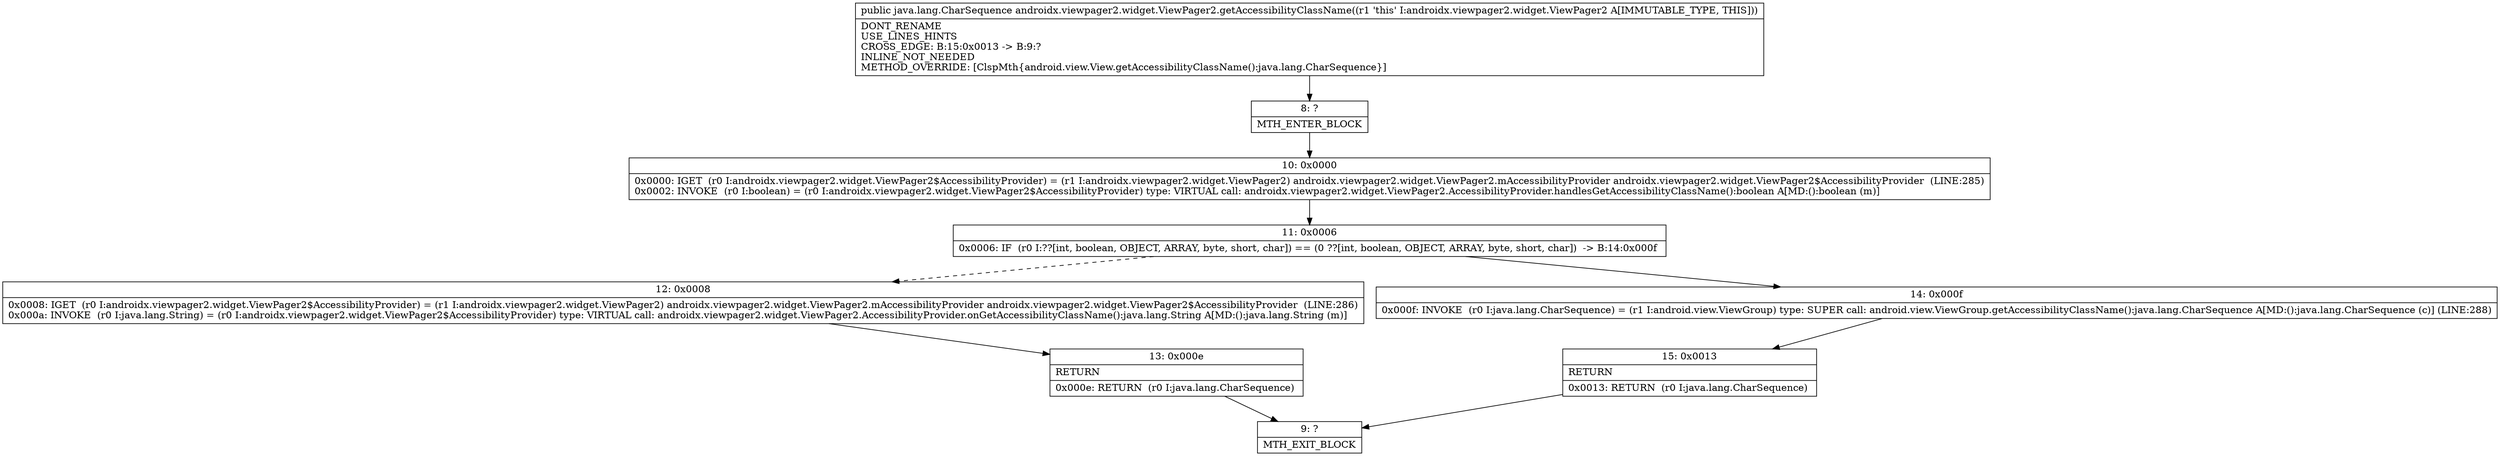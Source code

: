 digraph "CFG forandroidx.viewpager2.widget.ViewPager2.getAccessibilityClassName()Ljava\/lang\/CharSequence;" {
Node_8 [shape=record,label="{8\:\ ?|MTH_ENTER_BLOCK\l}"];
Node_10 [shape=record,label="{10\:\ 0x0000|0x0000: IGET  (r0 I:androidx.viewpager2.widget.ViewPager2$AccessibilityProvider) = (r1 I:androidx.viewpager2.widget.ViewPager2) androidx.viewpager2.widget.ViewPager2.mAccessibilityProvider androidx.viewpager2.widget.ViewPager2$AccessibilityProvider  (LINE:285)\l0x0002: INVOKE  (r0 I:boolean) = (r0 I:androidx.viewpager2.widget.ViewPager2$AccessibilityProvider) type: VIRTUAL call: androidx.viewpager2.widget.ViewPager2.AccessibilityProvider.handlesGetAccessibilityClassName():boolean A[MD:():boolean (m)]\l}"];
Node_11 [shape=record,label="{11\:\ 0x0006|0x0006: IF  (r0 I:??[int, boolean, OBJECT, ARRAY, byte, short, char]) == (0 ??[int, boolean, OBJECT, ARRAY, byte, short, char])  \-\> B:14:0x000f \l}"];
Node_12 [shape=record,label="{12\:\ 0x0008|0x0008: IGET  (r0 I:androidx.viewpager2.widget.ViewPager2$AccessibilityProvider) = (r1 I:androidx.viewpager2.widget.ViewPager2) androidx.viewpager2.widget.ViewPager2.mAccessibilityProvider androidx.viewpager2.widget.ViewPager2$AccessibilityProvider  (LINE:286)\l0x000a: INVOKE  (r0 I:java.lang.String) = (r0 I:androidx.viewpager2.widget.ViewPager2$AccessibilityProvider) type: VIRTUAL call: androidx.viewpager2.widget.ViewPager2.AccessibilityProvider.onGetAccessibilityClassName():java.lang.String A[MD:():java.lang.String (m)]\l}"];
Node_13 [shape=record,label="{13\:\ 0x000e|RETURN\l|0x000e: RETURN  (r0 I:java.lang.CharSequence) \l}"];
Node_9 [shape=record,label="{9\:\ ?|MTH_EXIT_BLOCK\l}"];
Node_14 [shape=record,label="{14\:\ 0x000f|0x000f: INVOKE  (r0 I:java.lang.CharSequence) = (r1 I:android.view.ViewGroup) type: SUPER call: android.view.ViewGroup.getAccessibilityClassName():java.lang.CharSequence A[MD:():java.lang.CharSequence (c)] (LINE:288)\l}"];
Node_15 [shape=record,label="{15\:\ 0x0013|RETURN\l|0x0013: RETURN  (r0 I:java.lang.CharSequence) \l}"];
MethodNode[shape=record,label="{public java.lang.CharSequence androidx.viewpager2.widget.ViewPager2.getAccessibilityClassName((r1 'this' I:androidx.viewpager2.widget.ViewPager2 A[IMMUTABLE_TYPE, THIS]))  | DONT_RENAME\lUSE_LINES_HINTS\lCROSS_EDGE: B:15:0x0013 \-\> B:9:?\lINLINE_NOT_NEEDED\lMETHOD_OVERRIDE: [ClspMth\{android.view.View.getAccessibilityClassName():java.lang.CharSequence\}]\l}"];
MethodNode -> Node_8;Node_8 -> Node_10;
Node_10 -> Node_11;
Node_11 -> Node_12[style=dashed];
Node_11 -> Node_14;
Node_12 -> Node_13;
Node_13 -> Node_9;
Node_14 -> Node_15;
Node_15 -> Node_9;
}

